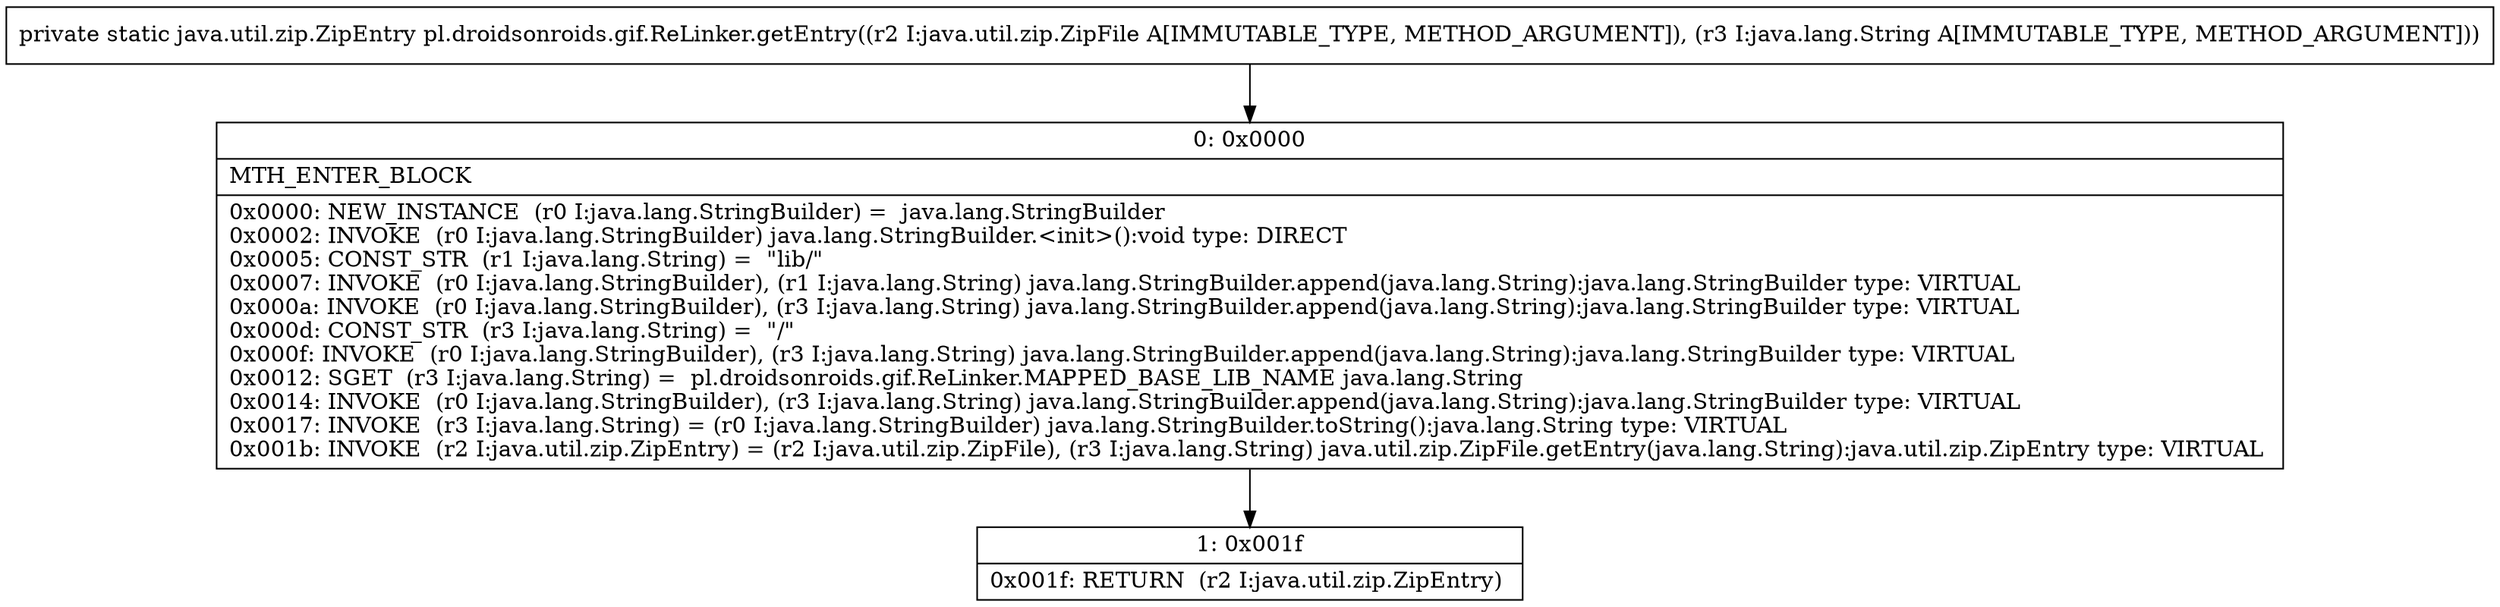 digraph "CFG forpl.droidsonroids.gif.ReLinker.getEntry(Ljava\/util\/zip\/ZipFile;Ljava\/lang\/String;)Ljava\/util\/zip\/ZipEntry;" {
Node_0 [shape=record,label="{0\:\ 0x0000|MTH_ENTER_BLOCK\l|0x0000: NEW_INSTANCE  (r0 I:java.lang.StringBuilder) =  java.lang.StringBuilder \l0x0002: INVOKE  (r0 I:java.lang.StringBuilder) java.lang.StringBuilder.\<init\>():void type: DIRECT \l0x0005: CONST_STR  (r1 I:java.lang.String) =  \"lib\/\" \l0x0007: INVOKE  (r0 I:java.lang.StringBuilder), (r1 I:java.lang.String) java.lang.StringBuilder.append(java.lang.String):java.lang.StringBuilder type: VIRTUAL \l0x000a: INVOKE  (r0 I:java.lang.StringBuilder), (r3 I:java.lang.String) java.lang.StringBuilder.append(java.lang.String):java.lang.StringBuilder type: VIRTUAL \l0x000d: CONST_STR  (r3 I:java.lang.String) =  \"\/\" \l0x000f: INVOKE  (r0 I:java.lang.StringBuilder), (r3 I:java.lang.String) java.lang.StringBuilder.append(java.lang.String):java.lang.StringBuilder type: VIRTUAL \l0x0012: SGET  (r3 I:java.lang.String) =  pl.droidsonroids.gif.ReLinker.MAPPED_BASE_LIB_NAME java.lang.String \l0x0014: INVOKE  (r0 I:java.lang.StringBuilder), (r3 I:java.lang.String) java.lang.StringBuilder.append(java.lang.String):java.lang.StringBuilder type: VIRTUAL \l0x0017: INVOKE  (r3 I:java.lang.String) = (r0 I:java.lang.StringBuilder) java.lang.StringBuilder.toString():java.lang.String type: VIRTUAL \l0x001b: INVOKE  (r2 I:java.util.zip.ZipEntry) = (r2 I:java.util.zip.ZipFile), (r3 I:java.lang.String) java.util.zip.ZipFile.getEntry(java.lang.String):java.util.zip.ZipEntry type: VIRTUAL \l}"];
Node_1 [shape=record,label="{1\:\ 0x001f|0x001f: RETURN  (r2 I:java.util.zip.ZipEntry) \l}"];
MethodNode[shape=record,label="{private static java.util.zip.ZipEntry pl.droidsonroids.gif.ReLinker.getEntry((r2 I:java.util.zip.ZipFile A[IMMUTABLE_TYPE, METHOD_ARGUMENT]), (r3 I:java.lang.String A[IMMUTABLE_TYPE, METHOD_ARGUMENT])) }"];
MethodNode -> Node_0;
Node_0 -> Node_1;
}

